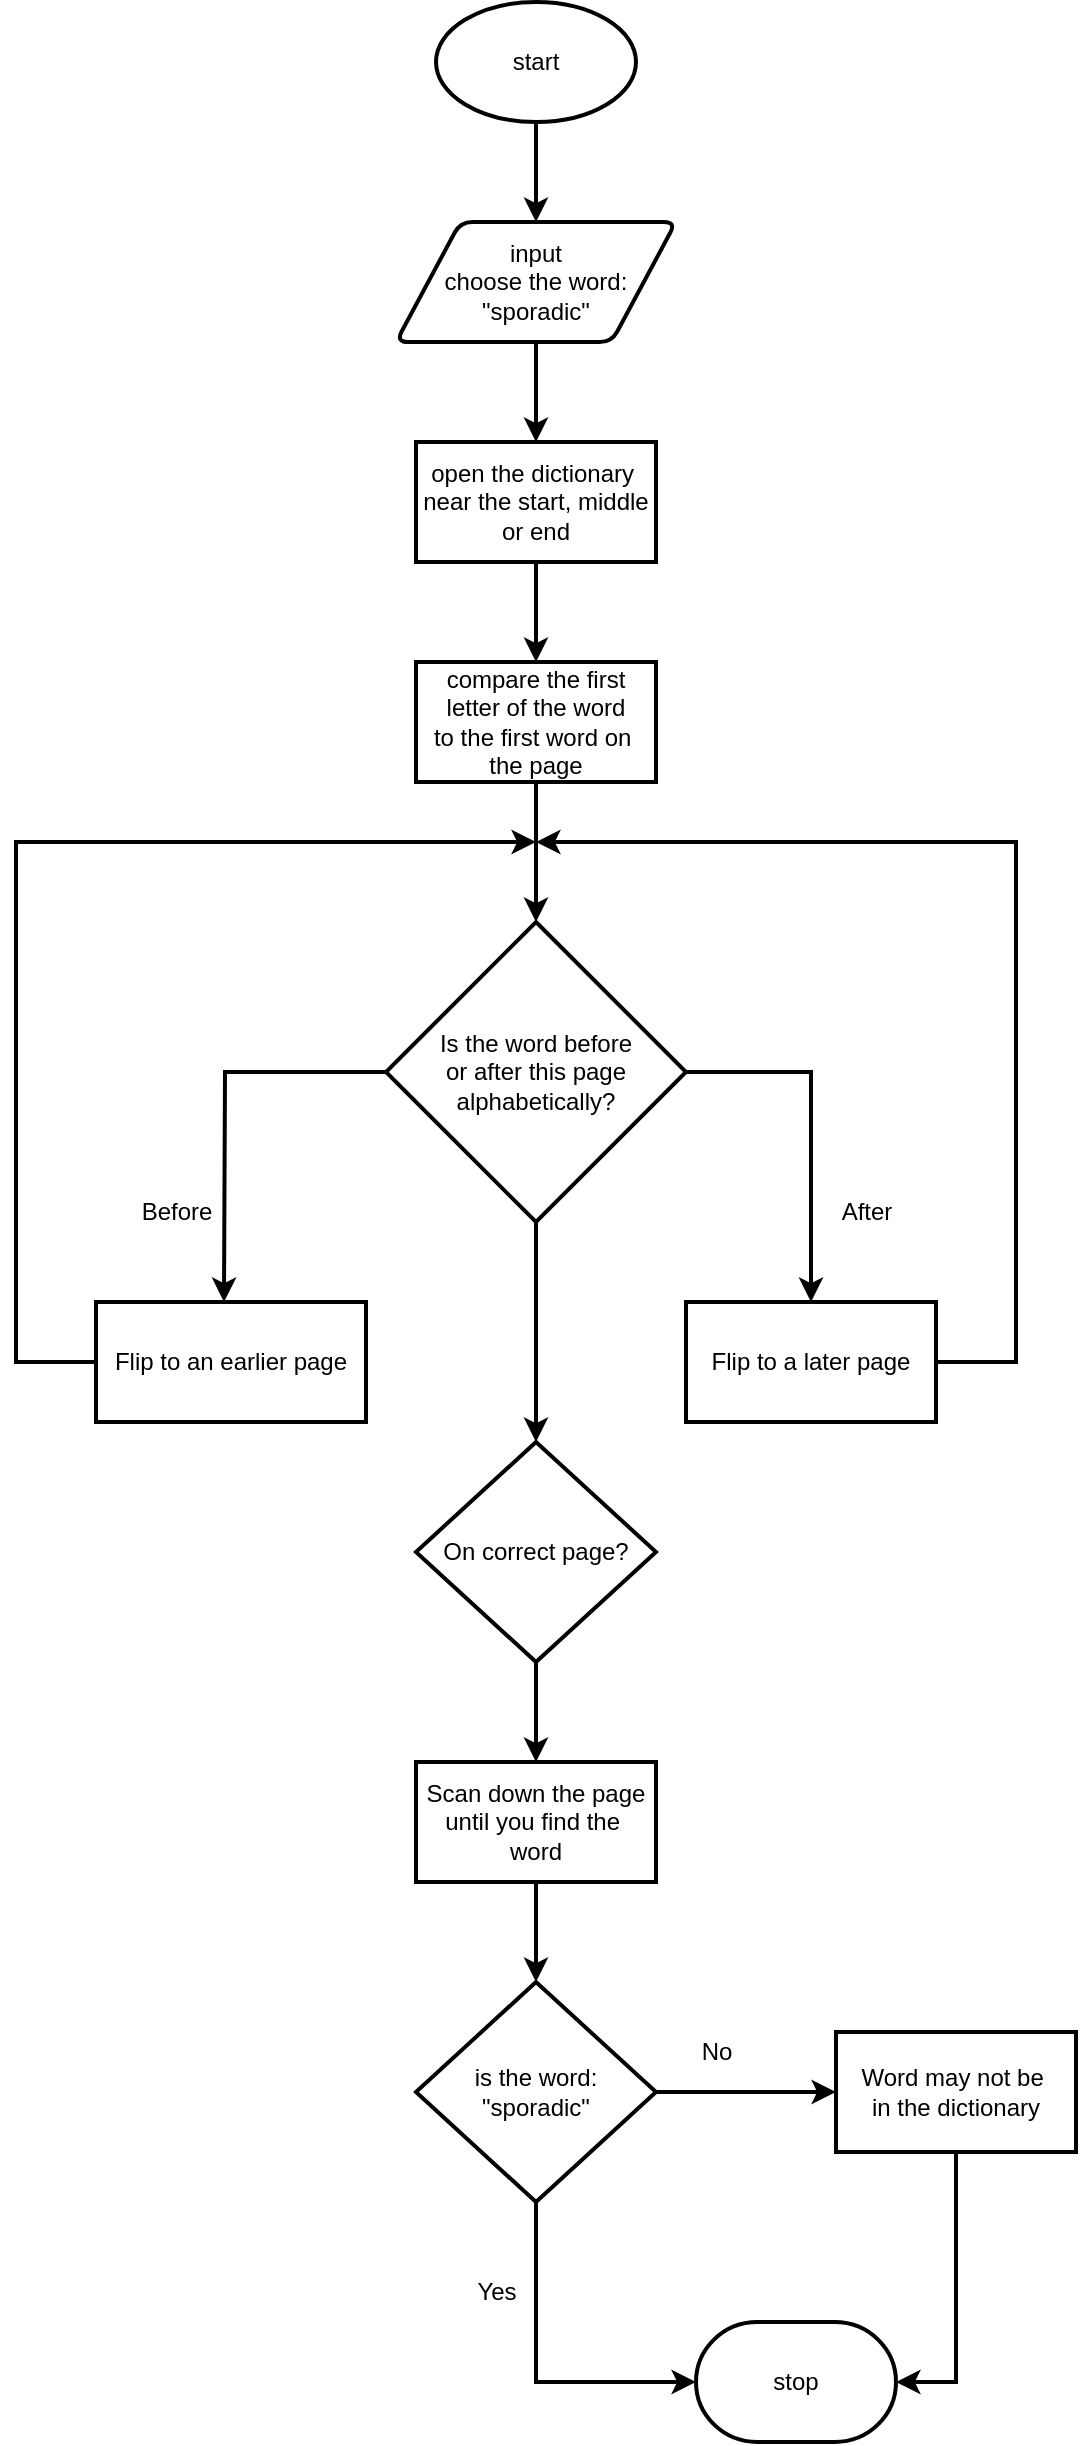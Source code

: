 <mxfile version="26.2.2">
  <diagram name="Page-1" id="W5X6rlN3tIPIiVdEI9Y_">
    <mxGraphModel dx="2278" dy="1941" grid="1" gridSize="10" guides="1" tooltips="1" connect="1" arrows="1" fold="1" page="1" pageScale="1" pageWidth="850" pageHeight="1100" math="0" shadow="0">
      <root>
        <mxCell id="0" />
        <mxCell id="1" parent="0" />
        <mxCell id="aCrkZ5A_M1EzBmmFmnWt-14" value="" style="edgeStyle=orthogonalEdgeStyle;rounded=0;orthogonalLoop=1;jettySize=auto;html=1;strokeWidth=2;" parent="1" source="aCrkZ5A_M1EzBmmFmnWt-1" target="aCrkZ5A_M1EzBmmFmnWt-11" edge="1">
          <mxGeometry relative="1" as="geometry" />
        </mxCell>
        <mxCell id="aCrkZ5A_M1EzBmmFmnWt-1" value="start" style="strokeWidth=2;html=1;shape=mxgraph.flowchart.start_1;whiteSpace=wrap;" parent="1" vertex="1">
          <mxGeometry x="-520" y="-190" width="100" height="60" as="geometry" />
        </mxCell>
        <mxCell id="aCrkZ5A_M1EzBmmFmnWt-16" value="" style="edgeStyle=orthogonalEdgeStyle;rounded=0;orthogonalLoop=1;jettySize=auto;html=1;strokeWidth=2;" parent="1" source="aCrkZ5A_M1EzBmmFmnWt-3" target="aCrkZ5A_M1EzBmmFmnWt-4" edge="1">
          <mxGeometry relative="1" as="geometry" />
        </mxCell>
        <mxCell id="aCrkZ5A_M1EzBmmFmnWt-3" value="open the dictionary&amp;nbsp;&lt;div&gt;near the start, middle&lt;/div&gt;&lt;div&gt;or end&lt;/div&gt;" style="rounded=0;whiteSpace=wrap;html=1;strokeWidth=2;" parent="1" vertex="1">
          <mxGeometry x="-530" y="30" width="120" height="60" as="geometry" />
        </mxCell>
        <mxCell id="aCrkZ5A_M1EzBmmFmnWt-17" value="" style="edgeStyle=orthogonalEdgeStyle;rounded=0;orthogonalLoop=1;jettySize=auto;html=1;strokeWidth=2;" parent="1" source="aCrkZ5A_M1EzBmmFmnWt-4" target="aCrkZ5A_M1EzBmmFmnWt-5" edge="1">
          <mxGeometry relative="1" as="geometry" />
        </mxCell>
        <mxCell id="aCrkZ5A_M1EzBmmFmnWt-4" value="compare the first letter of the word&lt;div&gt;to the first word on&amp;nbsp;&lt;/div&gt;&lt;div&gt;the page&lt;/div&gt;" style="rounded=0;whiteSpace=wrap;html=1;strokeWidth=2;" parent="1" vertex="1">
          <mxGeometry x="-530" y="140" width="120" height="60" as="geometry" />
        </mxCell>
        <mxCell id="aCrkZ5A_M1EzBmmFmnWt-19" style="edgeStyle=orthogonalEdgeStyle;rounded=0;orthogonalLoop=1;jettySize=auto;html=1;entryX=0.5;entryY=0;entryDx=0;entryDy=0;strokeWidth=2;" parent="1" source="aCrkZ5A_M1EzBmmFmnWt-5" target="aCrkZ5A_M1EzBmmFmnWt-9" edge="1">
          <mxGeometry relative="1" as="geometry">
            <mxPoint x="-310" y="450" as="targetPoint" />
            <Array as="points">
              <mxPoint x="-332" y="345" />
            </Array>
          </mxGeometry>
        </mxCell>
        <mxCell id="aCrkZ5A_M1EzBmmFmnWt-5" value="Is the word before&lt;div&gt;or after this page&lt;/div&gt;&lt;div&gt;alphabetically?&lt;/div&gt;" style="strokeWidth=2;html=1;shape=mxgraph.flowchart.decision;whiteSpace=wrap;" parent="1" vertex="1">
          <mxGeometry x="-545" y="270" width="150" height="150" as="geometry" />
        </mxCell>
        <mxCell id="aCrkZ5A_M1EzBmmFmnWt-32" style="edgeStyle=orthogonalEdgeStyle;rounded=0;orthogonalLoop=1;jettySize=auto;html=1;exitX=0;exitY=0.5;exitDx=0;exitDy=0;strokeWidth=2;" parent="1" source="aCrkZ5A_M1EzBmmFmnWt-6" edge="1">
          <mxGeometry relative="1" as="geometry">
            <mxPoint x="-470" y="230" as="targetPoint" />
            <mxPoint x="-720" y="470" as="sourcePoint" />
            <Array as="points">
              <mxPoint x="-730" y="490" />
              <mxPoint x="-730" y="230" />
            </Array>
          </mxGeometry>
        </mxCell>
        <mxCell id="aCrkZ5A_M1EzBmmFmnWt-6" value="Flip to an earlier page" style="rounded=0;whiteSpace=wrap;html=1;strokeWidth=2;" parent="1" vertex="1">
          <mxGeometry x="-690" y="460" width="135" height="60" as="geometry" />
        </mxCell>
        <mxCell id="aCrkZ5A_M1EzBmmFmnWt-24" value="" style="edgeStyle=orthogonalEdgeStyle;rounded=0;orthogonalLoop=1;jettySize=auto;html=1;strokeWidth=2;" parent="1" source="aCrkZ5A_M1EzBmmFmnWt-7" target="aCrkZ5A_M1EzBmmFmnWt-10" edge="1">
          <mxGeometry relative="1" as="geometry" />
        </mxCell>
        <mxCell id="aCrkZ5A_M1EzBmmFmnWt-7" value="On correct page?" style="strokeWidth=2;html=1;shape=mxgraph.flowchart.decision;whiteSpace=wrap;" parent="1" vertex="1">
          <mxGeometry x="-530" y="530" width="120" height="110" as="geometry" />
        </mxCell>
        <mxCell id="aCrkZ5A_M1EzBmmFmnWt-8" value="stop" style="strokeWidth=2;html=1;shape=mxgraph.flowchart.terminator;whiteSpace=wrap;" parent="1" vertex="1">
          <mxGeometry x="-390" y="970" width="100" height="60" as="geometry" />
        </mxCell>
        <mxCell id="aCrkZ5A_M1EzBmmFmnWt-31" style="edgeStyle=orthogonalEdgeStyle;rounded=0;orthogonalLoop=1;jettySize=auto;html=1;strokeWidth=2;" parent="1" edge="1">
          <mxGeometry relative="1" as="geometry">
            <mxPoint x="-470" y="230" as="targetPoint" />
            <mxPoint x="-270" y="500" as="sourcePoint" />
            <Array as="points">
              <mxPoint x="-270" y="490" />
              <mxPoint x="-230" y="490" />
              <mxPoint x="-230" y="230" />
            </Array>
          </mxGeometry>
        </mxCell>
        <mxCell id="aCrkZ5A_M1EzBmmFmnWt-9" value="Flip to a later page" style="rounded=0;whiteSpace=wrap;html=1;strokeWidth=2;" parent="1" vertex="1">
          <mxGeometry x="-395" y="460" width="125" height="60" as="geometry" />
        </mxCell>
        <mxCell id="aCrkZ5A_M1EzBmmFmnWt-25" value="" style="edgeStyle=orthogonalEdgeStyle;rounded=0;orthogonalLoop=1;jettySize=auto;html=1;strokeWidth=2;" parent="1" source="aCrkZ5A_M1EzBmmFmnWt-10" target="aCrkZ5A_M1EzBmmFmnWt-12" edge="1">
          <mxGeometry relative="1" as="geometry" />
        </mxCell>
        <mxCell id="aCrkZ5A_M1EzBmmFmnWt-10" value="Scan down the page&lt;div&gt;until you find the&amp;nbsp;&lt;/div&gt;&lt;div&gt;word&lt;/div&gt;" style="rounded=0;whiteSpace=wrap;html=1;strokeWidth=2;" parent="1" vertex="1">
          <mxGeometry x="-530" y="690" width="120" height="60" as="geometry" />
        </mxCell>
        <mxCell id="aCrkZ5A_M1EzBmmFmnWt-15" value="" style="edgeStyle=orthogonalEdgeStyle;rounded=0;orthogonalLoop=1;jettySize=auto;html=1;strokeWidth=2;" parent="1" source="aCrkZ5A_M1EzBmmFmnWt-11" target="aCrkZ5A_M1EzBmmFmnWt-3" edge="1">
          <mxGeometry relative="1" as="geometry" />
        </mxCell>
        <mxCell id="aCrkZ5A_M1EzBmmFmnWt-11" value="input&lt;div&gt;choose the word:&lt;/div&gt;&lt;div&gt;&quot;sporadic&quot;&lt;/div&gt;" style="shape=parallelogram;html=1;strokeWidth=2;perimeter=parallelogramPerimeter;whiteSpace=wrap;rounded=1;arcSize=12;size=0.23;" parent="1" vertex="1">
          <mxGeometry x="-540" y="-80" width="140" height="60" as="geometry" />
        </mxCell>
        <mxCell id="aCrkZ5A_M1EzBmmFmnWt-26" style="edgeStyle=orthogonalEdgeStyle;rounded=0;orthogonalLoop=1;jettySize=auto;html=1;exitX=1;exitY=0.5;exitDx=0;exitDy=0;exitPerimeter=0;entryX=0;entryY=0.5;entryDx=0;entryDy=0;strokeWidth=2;" parent="1" source="aCrkZ5A_M1EzBmmFmnWt-12" target="aCrkZ5A_M1EzBmmFmnWt-13" edge="1">
          <mxGeometry relative="1" as="geometry" />
        </mxCell>
        <mxCell id="aCrkZ5A_M1EzBmmFmnWt-12" value="is the word:&lt;div&gt;&quot;sporadic&quot;&lt;/div&gt;" style="strokeWidth=2;html=1;shape=mxgraph.flowchart.decision;whiteSpace=wrap;" parent="1" vertex="1">
          <mxGeometry x="-530" y="800" width="120" height="110" as="geometry" />
        </mxCell>
        <mxCell id="aCrkZ5A_M1EzBmmFmnWt-13" value="Word may not be&amp;nbsp;&lt;div&gt;in the dictionary&lt;/div&gt;" style="rounded=0;whiteSpace=wrap;html=1;strokeWidth=2;" parent="1" vertex="1">
          <mxGeometry x="-320" y="825" width="120" height="60" as="geometry" />
        </mxCell>
        <mxCell id="aCrkZ5A_M1EzBmmFmnWt-18" style="edgeStyle=orthogonalEdgeStyle;rounded=0;orthogonalLoop=1;jettySize=auto;html=1;entryX=0.437;entryY=0;entryDx=0;entryDy=0;entryPerimeter=0;strokeWidth=2;exitX=0;exitY=0.5;exitDx=0;exitDy=0;exitPerimeter=0;" parent="1" source="aCrkZ5A_M1EzBmmFmnWt-5" edge="1">
          <mxGeometry relative="1" as="geometry">
            <mxPoint x="-550" y="346" as="sourcePoint" />
            <mxPoint x="-626.005" y="460" as="targetPoint" />
          </mxGeometry>
        </mxCell>
        <mxCell id="aCrkZ5A_M1EzBmmFmnWt-22" value="Before" style="text;html=1;align=center;verticalAlign=middle;resizable=0;points=[];autosize=1;strokeColor=none;fillColor=none;" parent="1" vertex="1">
          <mxGeometry x="-680" y="400" width="60" height="30" as="geometry" />
        </mxCell>
        <mxCell id="aCrkZ5A_M1EzBmmFmnWt-23" value="After" style="text;html=1;align=center;verticalAlign=middle;resizable=0;points=[];autosize=1;strokeColor=none;fillColor=none;" parent="1" vertex="1">
          <mxGeometry x="-330" y="400" width="50" height="30" as="geometry" />
        </mxCell>
        <mxCell id="aCrkZ5A_M1EzBmmFmnWt-27" style="edgeStyle=orthogonalEdgeStyle;rounded=0;orthogonalLoop=1;jettySize=auto;html=1;exitX=0.5;exitY=1;exitDx=0;exitDy=0;exitPerimeter=0;entryX=0;entryY=0.5;entryDx=0;entryDy=0;entryPerimeter=0;strokeWidth=2;" parent="1" source="aCrkZ5A_M1EzBmmFmnWt-12" target="aCrkZ5A_M1EzBmmFmnWt-8" edge="1">
          <mxGeometry relative="1" as="geometry" />
        </mxCell>
        <mxCell id="aCrkZ5A_M1EzBmmFmnWt-28" value="No" style="text;html=1;align=center;verticalAlign=middle;resizable=0;points=[];autosize=1;strokeColor=none;fillColor=none;" parent="1" vertex="1">
          <mxGeometry x="-400" y="820" width="40" height="30" as="geometry" />
        </mxCell>
        <mxCell id="aCrkZ5A_M1EzBmmFmnWt-29" value="Yes" style="text;html=1;align=center;verticalAlign=middle;resizable=0;points=[];autosize=1;strokeColor=none;fillColor=none;" parent="1" vertex="1">
          <mxGeometry x="-510" y="940" width="40" height="30" as="geometry" />
        </mxCell>
        <mxCell id="aCrkZ5A_M1EzBmmFmnWt-30" style="edgeStyle=orthogonalEdgeStyle;rounded=0;orthogonalLoop=1;jettySize=auto;html=1;entryX=0.5;entryY=0;entryDx=0;entryDy=0;entryPerimeter=0;strokeWidth=2;" parent="1" source="aCrkZ5A_M1EzBmmFmnWt-5" target="aCrkZ5A_M1EzBmmFmnWt-7" edge="1">
          <mxGeometry relative="1" as="geometry" />
        </mxCell>
        <mxCell id="aCrkZ5A_M1EzBmmFmnWt-33" style="edgeStyle=orthogonalEdgeStyle;rounded=0;orthogonalLoop=1;jettySize=auto;html=1;entryX=1;entryY=0.5;entryDx=0;entryDy=0;entryPerimeter=0;strokeWidth=2;" parent="1" source="aCrkZ5A_M1EzBmmFmnWt-13" target="aCrkZ5A_M1EzBmmFmnWt-8" edge="1">
          <mxGeometry relative="1" as="geometry" />
        </mxCell>
      </root>
    </mxGraphModel>
  </diagram>
</mxfile>
